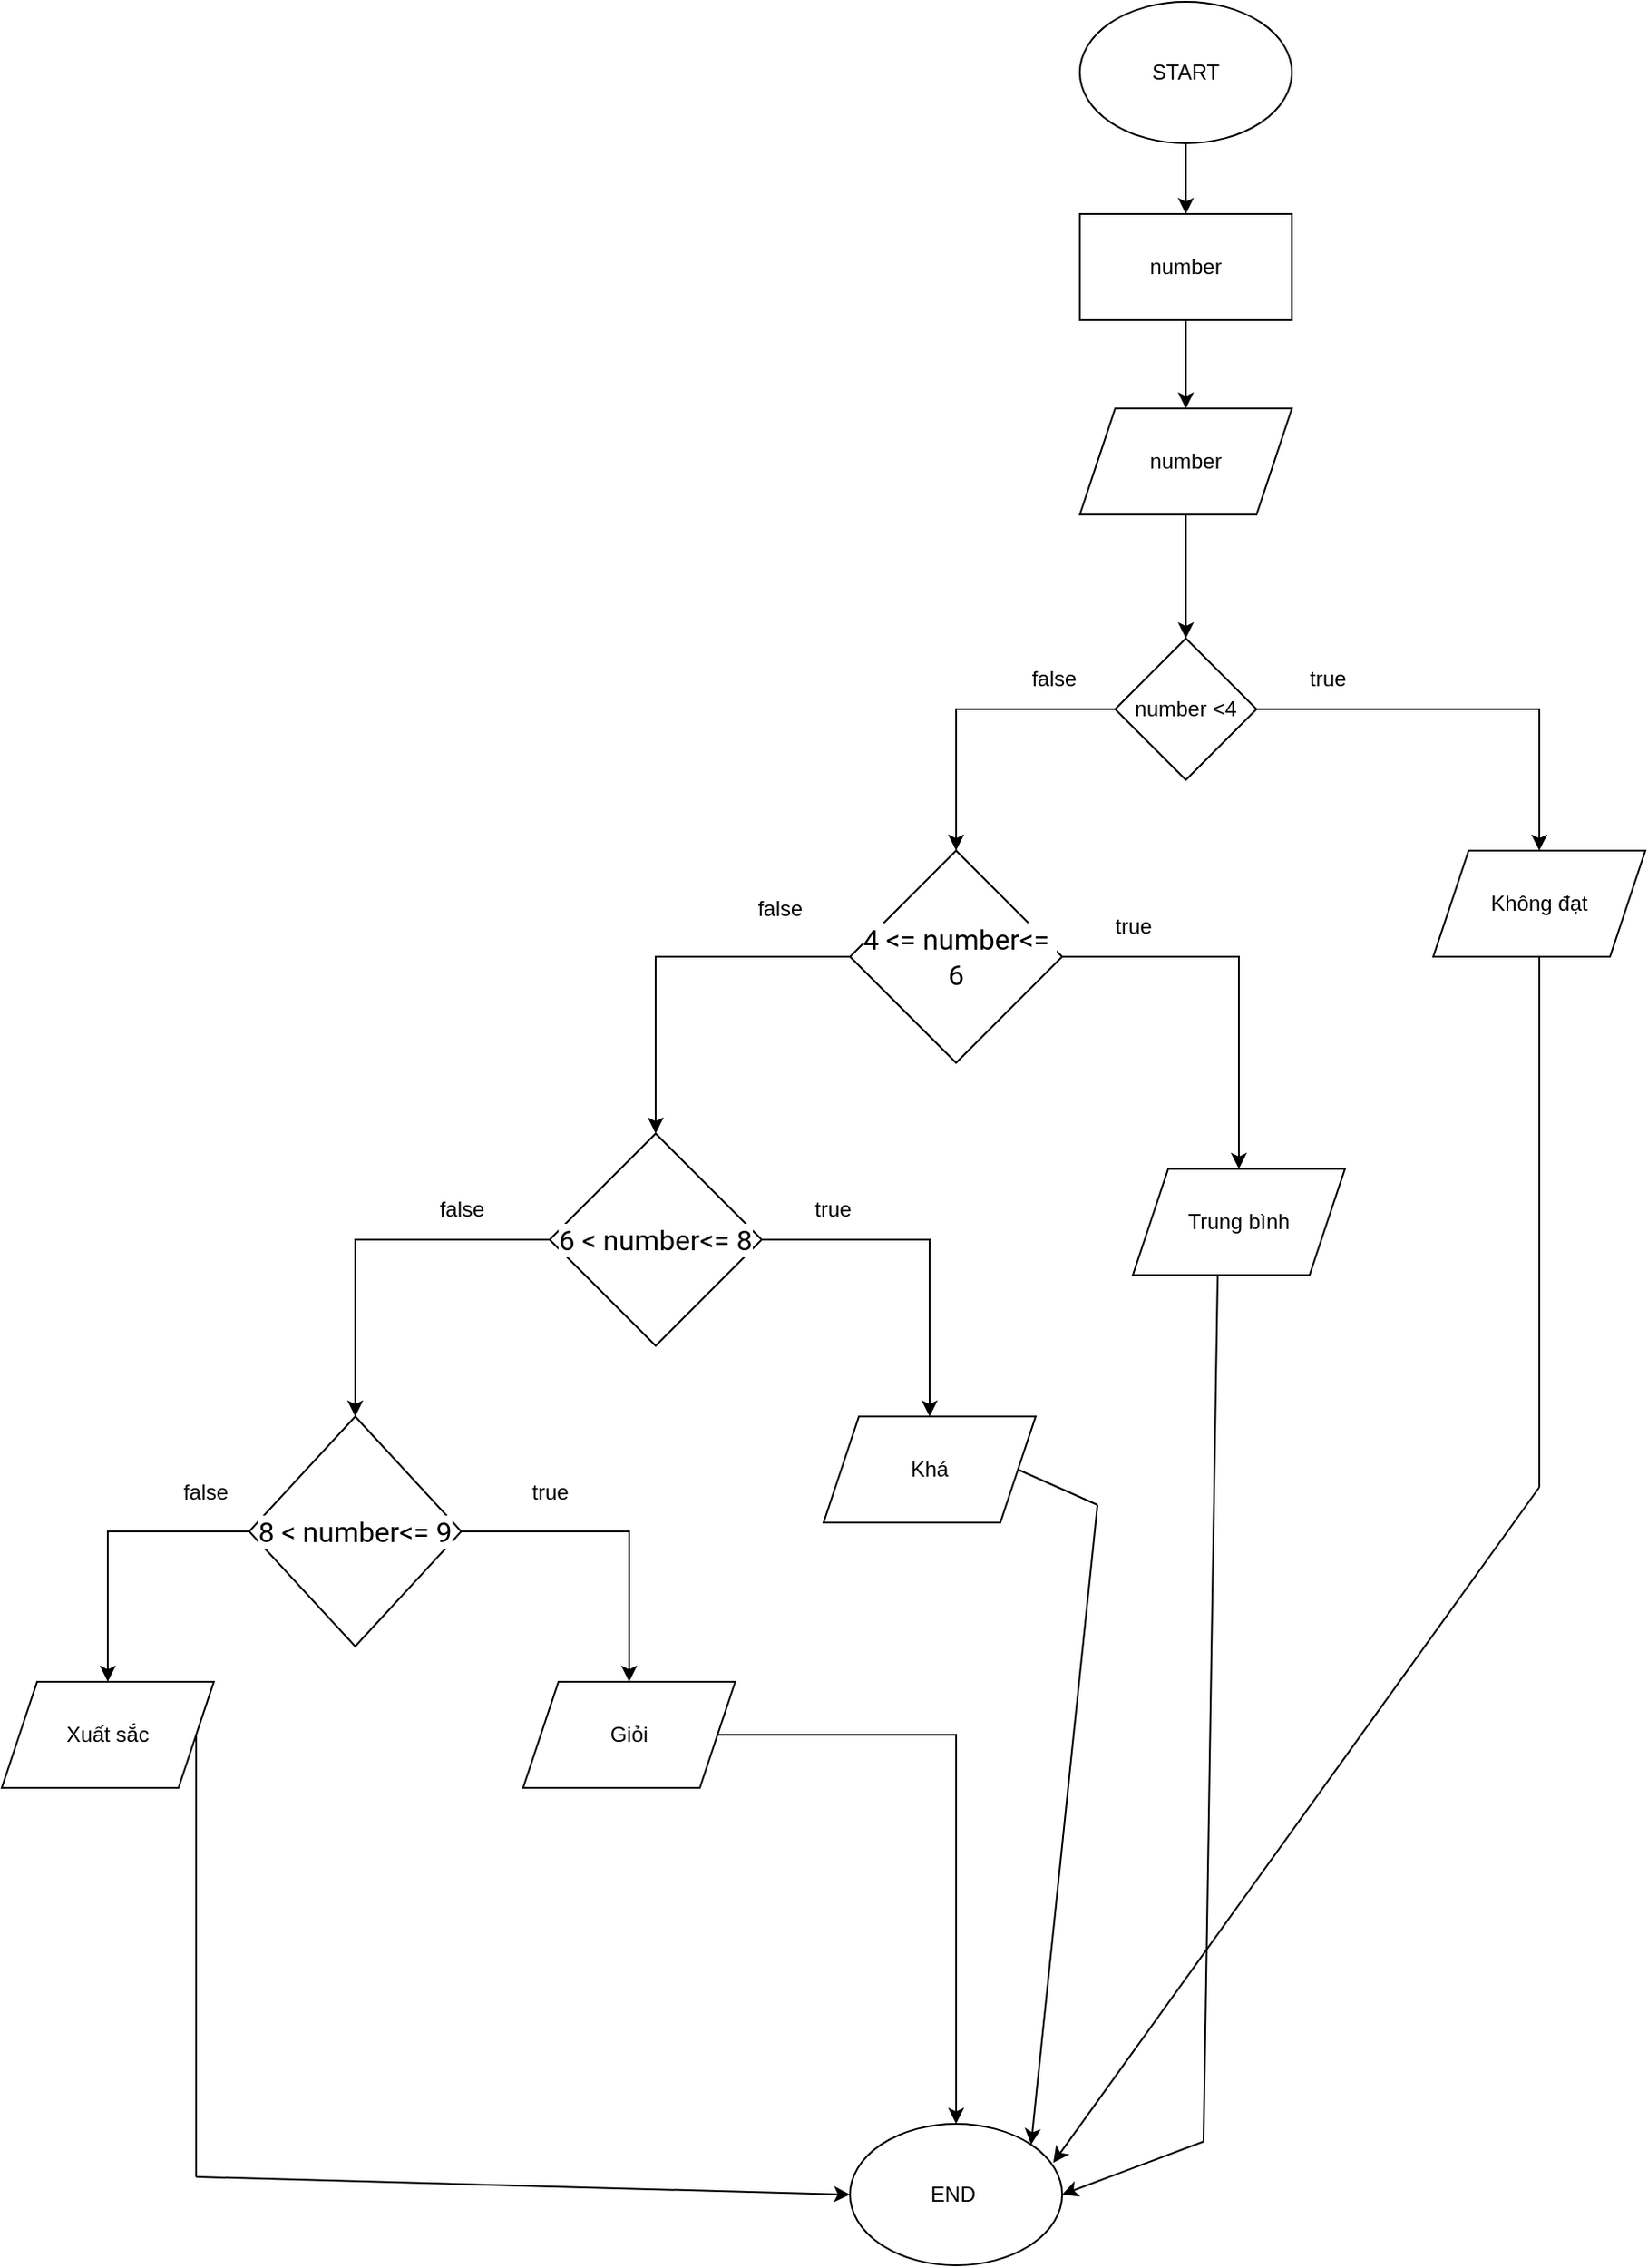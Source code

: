 <mxfile version="24.8.6">
  <diagram id="C5RBs43oDa-KdzZeNtuy" name="Page-1">
    <mxGraphModel dx="1947" dy="508" grid="1" gridSize="10" guides="1" tooltips="1" connect="1" arrows="1" fold="1" page="1" pageScale="1" pageWidth="827" pageHeight="1169" math="0" shadow="0">
      <root>
        <mxCell id="WIyWlLk6GJQsqaUBKTNV-0" />
        <mxCell id="WIyWlLk6GJQsqaUBKTNV-1" parent="WIyWlLk6GJQsqaUBKTNV-0" />
        <mxCell id="69SYTwjT6Idp93URx5pY-3" value="" style="edgeStyle=orthogonalEdgeStyle;rounded=0;orthogonalLoop=1;jettySize=auto;html=1;" parent="WIyWlLk6GJQsqaUBKTNV-1" source="69SYTwjT6Idp93URx5pY-0" target="69SYTwjT6Idp93URx5pY-2" edge="1">
          <mxGeometry relative="1" as="geometry" />
        </mxCell>
        <mxCell id="69SYTwjT6Idp93URx5pY-0" value="START" style="ellipse;whiteSpace=wrap;html=1;" parent="WIyWlLk6GJQsqaUBKTNV-1" vertex="1">
          <mxGeometry x="340" y="40" width="120" height="80" as="geometry" />
        </mxCell>
        <mxCell id="69SYTwjT6Idp93URx5pY-5" value="" style="edgeStyle=orthogonalEdgeStyle;rounded=0;orthogonalLoop=1;jettySize=auto;html=1;" parent="WIyWlLk6GJQsqaUBKTNV-1" source="69SYTwjT6Idp93URx5pY-2" target="69SYTwjT6Idp93URx5pY-4" edge="1">
          <mxGeometry relative="1" as="geometry" />
        </mxCell>
        <mxCell id="69SYTwjT6Idp93URx5pY-2" value="number" style="rounded=0;whiteSpace=wrap;html=1;" parent="WIyWlLk6GJQsqaUBKTNV-1" vertex="1">
          <mxGeometry x="340" y="160" width="120" height="60" as="geometry" />
        </mxCell>
        <mxCell id="xyWndk7nIGFdk9I0gnI3-1" value="" style="edgeStyle=orthogonalEdgeStyle;rounded=0;orthogonalLoop=1;jettySize=auto;html=1;" edge="1" parent="WIyWlLk6GJQsqaUBKTNV-1" source="69SYTwjT6Idp93URx5pY-4" target="xyWndk7nIGFdk9I0gnI3-0">
          <mxGeometry relative="1" as="geometry" />
        </mxCell>
        <mxCell id="69SYTwjT6Idp93URx5pY-4" value="number" style="shape=parallelogram;perimeter=parallelogramPerimeter;whiteSpace=wrap;html=1;fixedSize=1;" parent="WIyWlLk6GJQsqaUBKTNV-1" vertex="1">
          <mxGeometry x="340" y="270" width="120" height="60" as="geometry" />
        </mxCell>
        <mxCell id="xyWndk7nIGFdk9I0gnI3-3" value="" style="edgeStyle=orthogonalEdgeStyle;rounded=0;orthogonalLoop=1;jettySize=auto;html=1;" edge="1" parent="WIyWlLk6GJQsqaUBKTNV-1" source="xyWndk7nIGFdk9I0gnI3-0" target="xyWndk7nIGFdk9I0gnI3-2">
          <mxGeometry relative="1" as="geometry" />
        </mxCell>
        <mxCell id="xyWndk7nIGFdk9I0gnI3-5" value="" style="edgeStyle=orthogonalEdgeStyle;rounded=0;orthogonalLoop=1;jettySize=auto;html=1;" edge="1" parent="WIyWlLk6GJQsqaUBKTNV-1" source="xyWndk7nIGFdk9I0gnI3-0" target="xyWndk7nIGFdk9I0gnI3-4">
          <mxGeometry relative="1" as="geometry" />
        </mxCell>
        <mxCell id="xyWndk7nIGFdk9I0gnI3-0" value="number &amp;lt;4" style="rhombus;whiteSpace=wrap;html=1;" vertex="1" parent="WIyWlLk6GJQsqaUBKTNV-1">
          <mxGeometry x="360" y="400" width="80" height="80" as="geometry" />
        </mxCell>
        <mxCell id="xyWndk7nIGFdk9I0gnI3-2" value="Không đạt" style="shape=parallelogram;perimeter=parallelogramPerimeter;whiteSpace=wrap;html=1;fixedSize=1;" vertex="1" parent="WIyWlLk6GJQsqaUBKTNV-1">
          <mxGeometry x="540" y="520" width="120" height="60" as="geometry" />
        </mxCell>
        <mxCell id="xyWndk7nIGFdk9I0gnI3-9" value="" style="edgeStyle=orthogonalEdgeStyle;rounded=0;orthogonalLoop=1;jettySize=auto;html=1;" edge="1" parent="WIyWlLk6GJQsqaUBKTNV-1" source="xyWndk7nIGFdk9I0gnI3-4" target="xyWndk7nIGFdk9I0gnI3-8">
          <mxGeometry relative="1" as="geometry" />
        </mxCell>
        <mxCell id="xyWndk7nIGFdk9I0gnI3-12" value="" style="edgeStyle=orthogonalEdgeStyle;rounded=0;orthogonalLoop=1;jettySize=auto;html=1;" edge="1" parent="WIyWlLk6GJQsqaUBKTNV-1" source="xyWndk7nIGFdk9I0gnI3-4" target="xyWndk7nIGFdk9I0gnI3-11">
          <mxGeometry relative="1" as="geometry" />
        </mxCell>
        <mxCell id="xyWndk7nIGFdk9I0gnI3-4" value="&lt;span style=&quot;font-family: Roboto, sans-serif; font-size: 16px; text-align: left; white-space-collapse: preserve; background-color: rgb(255, 255, 255);&quot;&gt;4 &amp;lt;= number&amp;lt;= 6&lt;/span&gt;" style="rhombus;whiteSpace=wrap;html=1;" vertex="1" parent="WIyWlLk6GJQsqaUBKTNV-1">
          <mxGeometry x="210" y="520" width="120" height="120" as="geometry" />
        </mxCell>
        <mxCell id="xyWndk7nIGFdk9I0gnI3-6" value="true" style="text;html=1;align=center;verticalAlign=middle;resizable=0;points=[];autosize=1;strokeColor=none;fillColor=none;" vertex="1" parent="WIyWlLk6GJQsqaUBKTNV-1">
          <mxGeometry x="460" y="408" width="40" height="30" as="geometry" />
        </mxCell>
        <mxCell id="xyWndk7nIGFdk9I0gnI3-7" value="false" style="text;html=1;align=center;verticalAlign=middle;resizable=0;points=[];autosize=1;strokeColor=none;fillColor=none;" vertex="1" parent="WIyWlLk6GJQsqaUBKTNV-1">
          <mxGeometry x="300" y="408" width="50" height="30" as="geometry" />
        </mxCell>
        <mxCell id="xyWndk7nIGFdk9I0gnI3-8" value="Trung bình" style="shape=parallelogram;perimeter=parallelogramPerimeter;whiteSpace=wrap;html=1;fixedSize=1;" vertex="1" parent="WIyWlLk6GJQsqaUBKTNV-1">
          <mxGeometry x="370" y="700" width="120" height="60" as="geometry" />
        </mxCell>
        <mxCell id="xyWndk7nIGFdk9I0gnI3-10" value="true" style="text;html=1;align=center;verticalAlign=middle;resizable=0;points=[];autosize=1;strokeColor=none;fillColor=none;" vertex="1" parent="WIyWlLk6GJQsqaUBKTNV-1">
          <mxGeometry x="350" y="548" width="40" height="30" as="geometry" />
        </mxCell>
        <mxCell id="xyWndk7nIGFdk9I0gnI3-15" value="" style="edgeStyle=orthogonalEdgeStyle;rounded=0;orthogonalLoop=1;jettySize=auto;html=1;" edge="1" parent="WIyWlLk6GJQsqaUBKTNV-1" source="xyWndk7nIGFdk9I0gnI3-11" target="xyWndk7nIGFdk9I0gnI3-14">
          <mxGeometry relative="1" as="geometry" />
        </mxCell>
        <mxCell id="xyWndk7nIGFdk9I0gnI3-18" value="" style="edgeStyle=orthogonalEdgeStyle;rounded=0;orthogonalLoop=1;jettySize=auto;html=1;" edge="1" parent="WIyWlLk6GJQsqaUBKTNV-1" source="xyWndk7nIGFdk9I0gnI3-11" target="xyWndk7nIGFdk9I0gnI3-17">
          <mxGeometry relative="1" as="geometry" />
        </mxCell>
        <mxCell id="xyWndk7nIGFdk9I0gnI3-11" value="&lt;span style=&quot;font-family: Roboto, sans-serif; font-size: 16px; text-align: left; white-space-collapse: preserve; background-color: rgb(255, 255, 255);&quot;&gt;6 &amp;lt; number&amp;lt;= 8&lt;/span&gt;" style="rhombus;whiteSpace=wrap;html=1;" vertex="1" parent="WIyWlLk6GJQsqaUBKTNV-1">
          <mxGeometry x="40" y="680" width="120" height="120" as="geometry" />
        </mxCell>
        <mxCell id="xyWndk7nIGFdk9I0gnI3-13" value="false" style="text;html=1;align=center;verticalAlign=middle;resizable=0;points=[];autosize=1;strokeColor=none;fillColor=none;" vertex="1" parent="WIyWlLk6GJQsqaUBKTNV-1">
          <mxGeometry x="145" y="538" width="50" height="30" as="geometry" />
        </mxCell>
        <mxCell id="xyWndk7nIGFdk9I0gnI3-14" value="Khá" style="shape=parallelogram;perimeter=parallelogramPerimeter;whiteSpace=wrap;html=1;fixedSize=1;" vertex="1" parent="WIyWlLk6GJQsqaUBKTNV-1">
          <mxGeometry x="195" y="840" width="120" height="60" as="geometry" />
        </mxCell>
        <mxCell id="xyWndk7nIGFdk9I0gnI3-16" value="true" style="text;html=1;align=center;verticalAlign=middle;resizable=0;points=[];autosize=1;strokeColor=none;fillColor=none;" vertex="1" parent="WIyWlLk6GJQsqaUBKTNV-1">
          <mxGeometry x="180" y="708" width="40" height="30" as="geometry" />
        </mxCell>
        <mxCell id="xyWndk7nIGFdk9I0gnI3-21" value="" style="edgeStyle=orthogonalEdgeStyle;rounded=0;orthogonalLoop=1;jettySize=auto;html=1;" edge="1" parent="WIyWlLk6GJQsqaUBKTNV-1" source="xyWndk7nIGFdk9I0gnI3-17" target="xyWndk7nIGFdk9I0gnI3-20">
          <mxGeometry relative="1" as="geometry" />
        </mxCell>
        <mxCell id="xyWndk7nIGFdk9I0gnI3-28" value="" style="edgeStyle=orthogonalEdgeStyle;rounded=0;orthogonalLoop=1;jettySize=auto;html=1;" edge="1" parent="WIyWlLk6GJQsqaUBKTNV-1" source="xyWndk7nIGFdk9I0gnI3-17" target="xyWndk7nIGFdk9I0gnI3-27">
          <mxGeometry relative="1" as="geometry" />
        </mxCell>
        <mxCell id="xyWndk7nIGFdk9I0gnI3-17" value="&lt;span style=&quot;font-family: Roboto, sans-serif; font-size: 16px; text-align: left; white-space-collapse: preserve; background-color: rgb(255, 255, 255);&quot;&gt;8 &amp;lt; number&amp;lt;= 9&lt;/span&gt;" style="rhombus;whiteSpace=wrap;html=1;" vertex="1" parent="WIyWlLk6GJQsqaUBKTNV-1">
          <mxGeometry x="-130" y="840" width="120" height="130" as="geometry" />
        </mxCell>
        <mxCell id="xyWndk7nIGFdk9I0gnI3-19" value="false" style="text;html=1;align=center;verticalAlign=middle;resizable=0;points=[];autosize=1;strokeColor=none;fillColor=none;" vertex="1" parent="WIyWlLk6GJQsqaUBKTNV-1">
          <mxGeometry x="-35" y="708" width="50" height="30" as="geometry" />
        </mxCell>
        <mxCell id="xyWndk7nIGFdk9I0gnI3-33" style="edgeStyle=orthogonalEdgeStyle;rounded=0;orthogonalLoop=1;jettySize=auto;html=1;entryX=0.5;entryY=0;entryDx=0;entryDy=0;" edge="1" parent="WIyWlLk6GJQsqaUBKTNV-1" source="xyWndk7nIGFdk9I0gnI3-20" target="xyWndk7nIGFdk9I0gnI3-30">
          <mxGeometry relative="1" as="geometry" />
        </mxCell>
        <mxCell id="xyWndk7nIGFdk9I0gnI3-20" value="Giỏi" style="shape=parallelogram;perimeter=parallelogramPerimeter;whiteSpace=wrap;html=1;fixedSize=1;" vertex="1" parent="WIyWlLk6GJQsqaUBKTNV-1">
          <mxGeometry x="25" y="990" width="120" height="60" as="geometry" />
        </mxCell>
        <mxCell id="xyWndk7nIGFdk9I0gnI3-22" value="true" style="text;html=1;align=center;verticalAlign=middle;resizable=0;points=[];autosize=1;strokeColor=none;fillColor=none;" vertex="1" parent="WIyWlLk6GJQsqaUBKTNV-1">
          <mxGeometry x="20" y="868" width="40" height="30" as="geometry" />
        </mxCell>
        <mxCell id="xyWndk7nIGFdk9I0gnI3-27" value="Xuất sắc" style="shape=parallelogram;perimeter=parallelogramPerimeter;whiteSpace=wrap;html=1;fixedSize=1;" vertex="1" parent="WIyWlLk6GJQsqaUBKTNV-1">
          <mxGeometry x="-270" y="990" width="120" height="60" as="geometry" />
        </mxCell>
        <mxCell id="xyWndk7nIGFdk9I0gnI3-29" value="false" style="text;html=1;align=center;verticalAlign=middle;resizable=0;points=[];autosize=1;strokeColor=none;fillColor=none;" vertex="1" parent="WIyWlLk6GJQsqaUBKTNV-1">
          <mxGeometry x="-180" y="868" width="50" height="30" as="geometry" />
        </mxCell>
        <mxCell id="xyWndk7nIGFdk9I0gnI3-30" value="END&amp;nbsp;" style="ellipse;whiteSpace=wrap;html=1;" vertex="1" parent="WIyWlLk6GJQsqaUBKTNV-1">
          <mxGeometry x="210" y="1240" width="120" height="80" as="geometry" />
        </mxCell>
        <mxCell id="xyWndk7nIGFdk9I0gnI3-38" value="" style="endArrow=none;html=1;rounded=0;exitX=1;exitY=0.5;exitDx=0;exitDy=0;" edge="1" parent="WIyWlLk6GJQsqaUBKTNV-1" source="xyWndk7nIGFdk9I0gnI3-27">
          <mxGeometry width="50" height="50" relative="1" as="geometry">
            <mxPoint x="290" y="1110" as="sourcePoint" />
            <mxPoint x="-160" y="1270" as="targetPoint" />
          </mxGeometry>
        </mxCell>
        <mxCell id="xyWndk7nIGFdk9I0gnI3-39" value="" style="endArrow=classic;html=1;rounded=0;entryX=0;entryY=0.5;entryDx=0;entryDy=0;" edge="1" parent="WIyWlLk6GJQsqaUBKTNV-1" target="xyWndk7nIGFdk9I0gnI3-30">
          <mxGeometry width="50" height="50" relative="1" as="geometry">
            <mxPoint x="-160" y="1270" as="sourcePoint" />
            <mxPoint x="340" y="1060" as="targetPoint" />
          </mxGeometry>
        </mxCell>
        <mxCell id="xyWndk7nIGFdk9I0gnI3-42" value="" style="endArrow=none;html=1;rounded=0;exitX=0.4;exitY=1;exitDx=0;exitDy=0;exitPerimeter=0;" edge="1" parent="WIyWlLk6GJQsqaUBKTNV-1" source="xyWndk7nIGFdk9I0gnI3-8">
          <mxGeometry width="50" height="50" relative="1" as="geometry">
            <mxPoint x="710" y="800" as="sourcePoint" />
            <mxPoint x="410" y="1250" as="targetPoint" />
          </mxGeometry>
        </mxCell>
        <mxCell id="xyWndk7nIGFdk9I0gnI3-43" value="" style="endArrow=none;html=1;rounded=0;entryX=0.5;entryY=1;entryDx=0;entryDy=0;" edge="1" parent="WIyWlLk6GJQsqaUBKTNV-1" target="xyWndk7nIGFdk9I0gnI3-2">
          <mxGeometry width="50" height="50" relative="1" as="geometry">
            <mxPoint x="600" y="880" as="sourcePoint" />
            <mxPoint x="620" y="650" as="targetPoint" />
          </mxGeometry>
        </mxCell>
        <mxCell id="xyWndk7nIGFdk9I0gnI3-47" value="" style="endArrow=classic;html=1;rounded=0;entryX=1;entryY=0.5;entryDx=0;entryDy=0;" edge="1" parent="WIyWlLk6GJQsqaUBKTNV-1" target="xyWndk7nIGFdk9I0gnI3-30">
          <mxGeometry width="50" height="50" relative="1" as="geometry">
            <mxPoint x="410" y="1250" as="sourcePoint" />
            <mxPoint x="640" y="1230" as="targetPoint" />
          </mxGeometry>
        </mxCell>
        <mxCell id="xyWndk7nIGFdk9I0gnI3-48" value="" style="endArrow=none;html=1;rounded=0;exitX=1;exitY=0.5;exitDx=0;exitDy=0;" edge="1" parent="WIyWlLk6GJQsqaUBKTNV-1" source="xyWndk7nIGFdk9I0gnI3-14">
          <mxGeometry width="50" height="50" relative="1" as="geometry">
            <mxPoint x="640" y="1040" as="sourcePoint" />
            <mxPoint x="350" y="890" as="targetPoint" />
          </mxGeometry>
        </mxCell>
        <mxCell id="xyWndk7nIGFdk9I0gnI3-49" value="" style="endArrow=classic;html=1;rounded=0;entryX=1;entryY=0;entryDx=0;entryDy=0;" edge="1" parent="WIyWlLk6GJQsqaUBKTNV-1" target="xyWndk7nIGFdk9I0gnI3-30">
          <mxGeometry width="50" height="50" relative="1" as="geometry">
            <mxPoint x="350" y="890" as="sourcePoint" />
            <mxPoint x="690" y="990" as="targetPoint" />
          </mxGeometry>
        </mxCell>
        <mxCell id="xyWndk7nIGFdk9I0gnI3-50" value="" style="endArrow=classic;html=1;rounded=0;entryX=0.958;entryY=0.275;entryDx=0;entryDy=0;entryPerimeter=0;" edge="1" parent="WIyWlLk6GJQsqaUBKTNV-1" target="xyWndk7nIGFdk9I0gnI3-30">
          <mxGeometry width="50" height="50" relative="1" as="geometry">
            <mxPoint x="600" y="880" as="sourcePoint" />
            <mxPoint x="690" y="990" as="targetPoint" />
          </mxGeometry>
        </mxCell>
      </root>
    </mxGraphModel>
  </diagram>
</mxfile>
